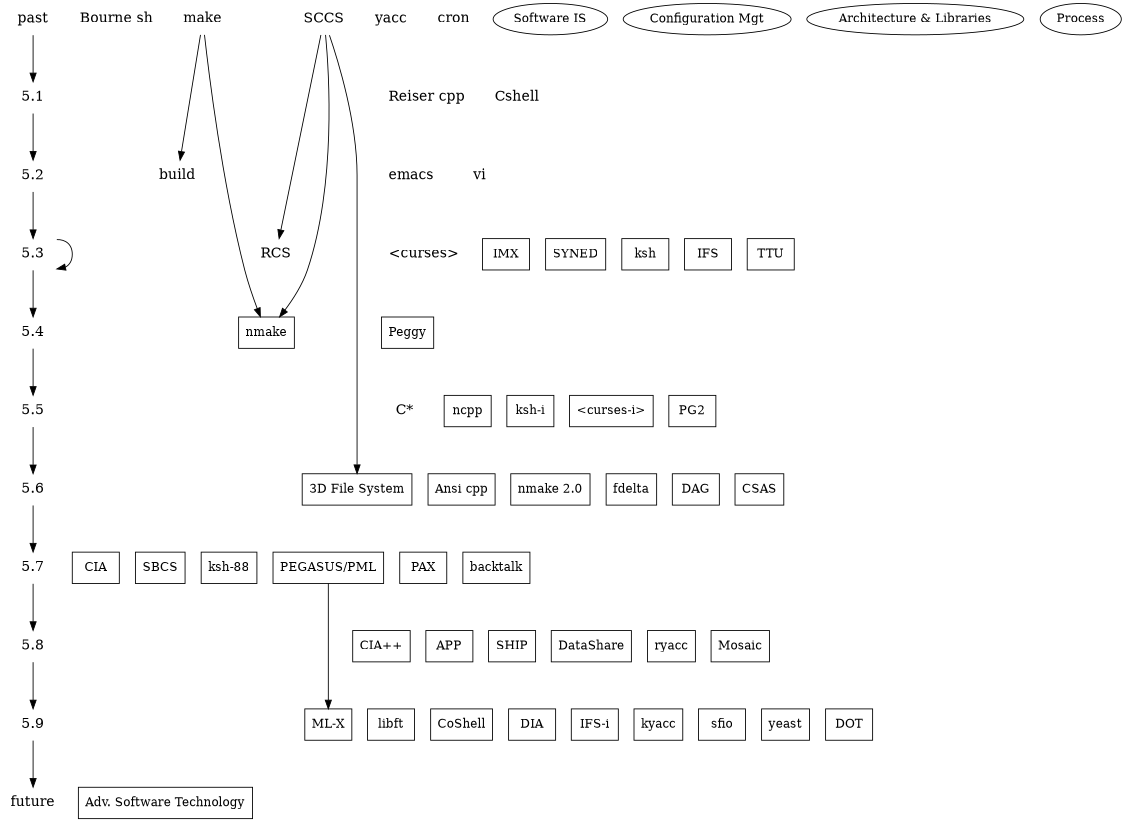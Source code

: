 digraph asde91 {
ranksep=.75; size = "7.5,7.5";
{
node [shape=plaintext, fontsize=16];
/* the time-line graph */
past -> "5.1" -> "5.2" -> "5.3" -> "5.3" -> "5.4" -> "5.5" ->
"5.6" -> "5.7" -> "5.8" -> "5.9" -> "future";
/* ancestor programs */
"Bourne sh"; "make"; "SCCS"; "yacc"; "cron"; "Reiser cpp";
"Cshell"; "emacs"; "build"; "vi"; "<curses>"; "RCS"; "C*";
}
{ rank = same;
"Software IS"; "Configuration Mgt"; "Architecture & Libraries";
"Process";
};
node [shape=box];
{ rank = same; "past"; "SCCS"; "make"; "Bourne sh"; "yacc"; "cron"; }
{ rank = same; "5.1"; "Reiser cpp"; "Cshell"; }
{ rank = same; "5.2"; "build"; "emacs"; "vi"; }
{ rank = same; "5.3"; "RCS"; "<curses>"; "IMX"; "SYNED"; }
{ rank = same; "5.3"; "ksh"; "IFS"; "TTU"; }
{ rank = same; "5.4"; "nmake"; "Peggy"; }
{ rank = same; "5.5"; "C*"; "ncpp"; "ksh-i"; "<curses-i>"; "PG2"; }
{ rank = same; "5.6"; "Ansi cpp"; "nmake 2.0"; "3D File System"; "fdelta";
"DAG"; "CSAS";}
{ rank = same; "5.7"; "CIA"; "SBCS"; "ksh-88"; "PEGASUS/PML"; "PAX";
"backtalk"; }
{ rank = same; "5.8"; "CIA++"; "APP"; "SHIP"; "DataShare"; "ryacc";
"Mosaic"; }
{ rank = same; "5.9"; "libft"; "CoShell"; "DIA"; "IFS-i"; "kyacc"; "sfio";
"yeast"; "ML-X"; "DOT"; }
{ rank = same; "future"; "Adv. Software Technology"; }
"PEGASUS/PML" -> "ML-X";
"SCCS" -> "nmake";
"SCCS" -> "3D File System";
"SCCS" -> "RCS";
"make" -> "nmake";
"make" -> "build";
}

